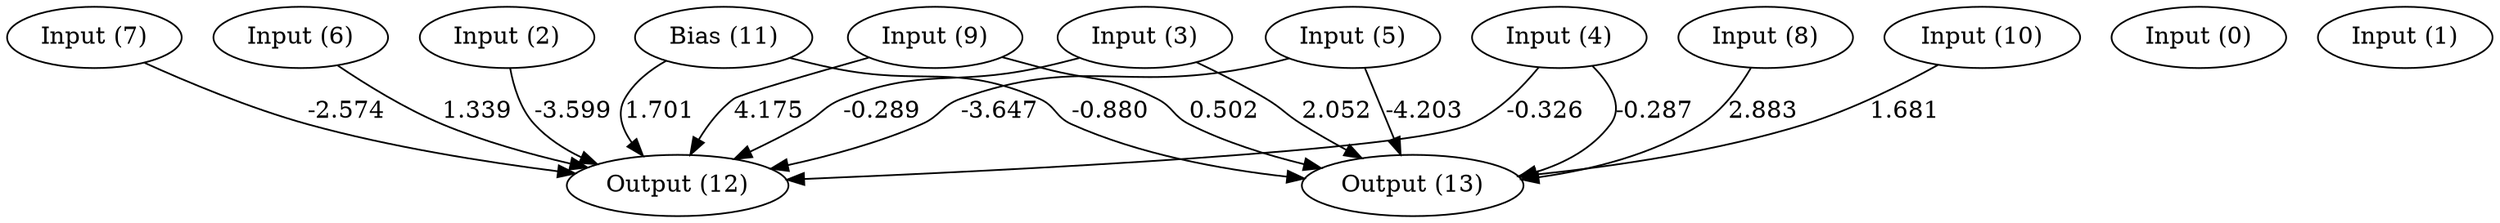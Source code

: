 digraph G {
  11 [ label="Bias (11)" ];
  0 [ label="Input (0)" ];
  1 [ label="Input (1)" ];
  2 [ label="Input (2)" ];
  3 [ label="Input (3)" ];
  4 [ label="Input (4)" ];
  5 [ label="Input (5)" ];
  6 [ label="Input (6)" ];
  7 [ label="Input (7)" ];
  8 [ label="Input (8)" ];
  9 [ label="Input (9)" ];
  10 [ label="Input (10)" ];
  12 [ label="Output (12)" ];
  13 [ label="Output (13)" ];
  { rank=same 11 0 1 2 3 4 5 6 7 8 9 10 }
  { rank=same 12 13 }
  11 -> 12 [ label="1.701" ];
  11 -> 13 [ label="-0.880" ];
  2 -> 12 [ label="-3.599" ];
  3 -> 12 [ label="-0.289" ];
  3 -> 13 [ label="2.052" ];
  4 -> 12 [ label="-0.326" ];
  4 -> 13 [ label="-0.287" ];
  5 -> 12 [ label="-3.647" ];
  5 -> 13 [ label="-4.203" ];
  6 -> 12 [ label="1.339" ];
  7 -> 12 [ label="-2.574" ];
  8 -> 13 [ label="2.883" ];
  9 -> 12 [ label="4.175" ];
  9 -> 13 [ label="0.502" ];
  10 -> 13 [ label="1.681" ];
}
